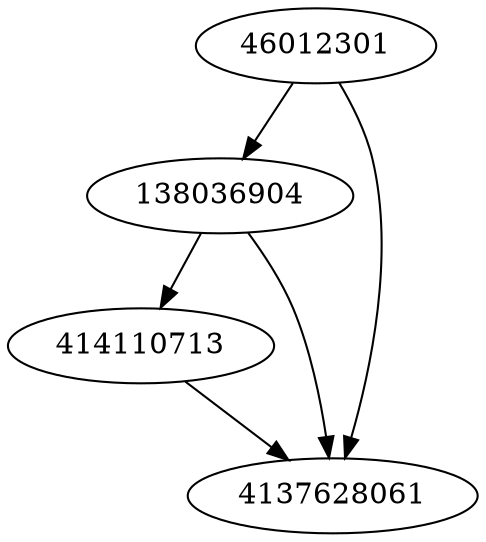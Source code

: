 strict digraph  {
138036904;
414110713;
46012301;
4137628061;
138036904 -> 4137628061;
138036904 -> 414110713;
414110713 -> 4137628061;
46012301 -> 4137628061;
46012301 -> 138036904;
}

